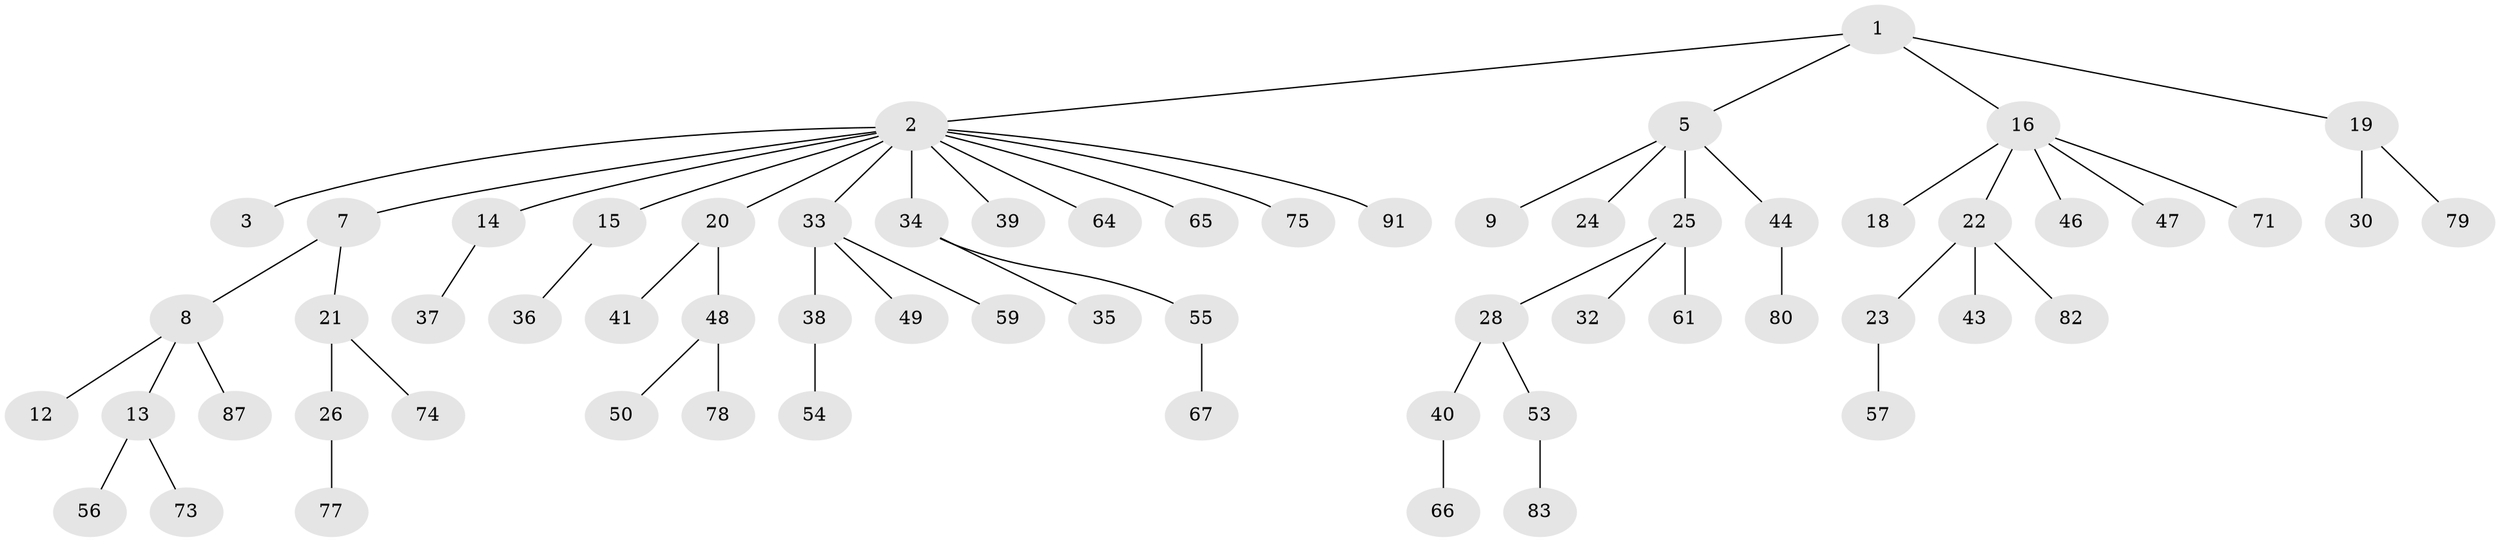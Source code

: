 // Generated by graph-tools (version 1.1) at 2025/24/03/03/25 07:24:05]
// undirected, 63 vertices, 62 edges
graph export_dot {
graph [start="1"]
  node [color=gray90,style=filled];
  1 [super="+4"];
  2 [super="+11"];
  3 [super="+42"];
  5 [super="+6"];
  7;
  8 [super="+10"];
  9 [super="+89"];
  12 [super="+29"];
  13;
  14 [super="+70"];
  15 [super="+58"];
  16 [super="+17"];
  18 [super="+63"];
  19 [super="+27"];
  20;
  21 [super="+45"];
  22 [super="+31"];
  23;
  24;
  25;
  26 [super="+72"];
  28;
  30;
  32 [super="+52"];
  33 [super="+76"];
  34 [super="+84"];
  35;
  36;
  37;
  38 [super="+60"];
  39 [super="+51"];
  40 [super="+62"];
  41 [super="+86"];
  43 [super="+68"];
  44;
  46;
  47;
  48 [super="+81"];
  49;
  50;
  53;
  54;
  55;
  56;
  57;
  59;
  61 [super="+69"];
  64;
  65 [super="+88"];
  66;
  67;
  71;
  73 [super="+85"];
  74;
  75;
  77;
  78;
  79;
  80 [super="+90"];
  82;
  83;
  87;
  91;
  1 -- 2;
  1 -- 5;
  1 -- 19;
  1 -- 16;
  2 -- 3;
  2 -- 7;
  2 -- 15;
  2 -- 33;
  2 -- 39;
  2 -- 65;
  2 -- 91;
  2 -- 64;
  2 -- 34;
  2 -- 20;
  2 -- 75;
  2 -- 14;
  5 -- 24;
  5 -- 25;
  5 -- 9;
  5 -- 44;
  7 -- 8;
  7 -- 21;
  8 -- 12;
  8 -- 87;
  8 -- 13;
  13 -- 56;
  13 -- 73;
  14 -- 37;
  15 -- 36;
  16 -- 46;
  16 -- 71;
  16 -- 18;
  16 -- 22;
  16 -- 47;
  19 -- 79;
  19 -- 30;
  20 -- 41;
  20 -- 48;
  21 -- 26;
  21 -- 74;
  22 -- 23;
  22 -- 82;
  22 -- 43;
  23 -- 57;
  25 -- 28;
  25 -- 32;
  25 -- 61;
  26 -- 77;
  28 -- 40;
  28 -- 53;
  33 -- 38;
  33 -- 49;
  33 -- 59;
  34 -- 35;
  34 -- 55;
  38 -- 54;
  40 -- 66;
  44 -- 80;
  48 -- 50;
  48 -- 78;
  53 -- 83;
  55 -- 67;
}
